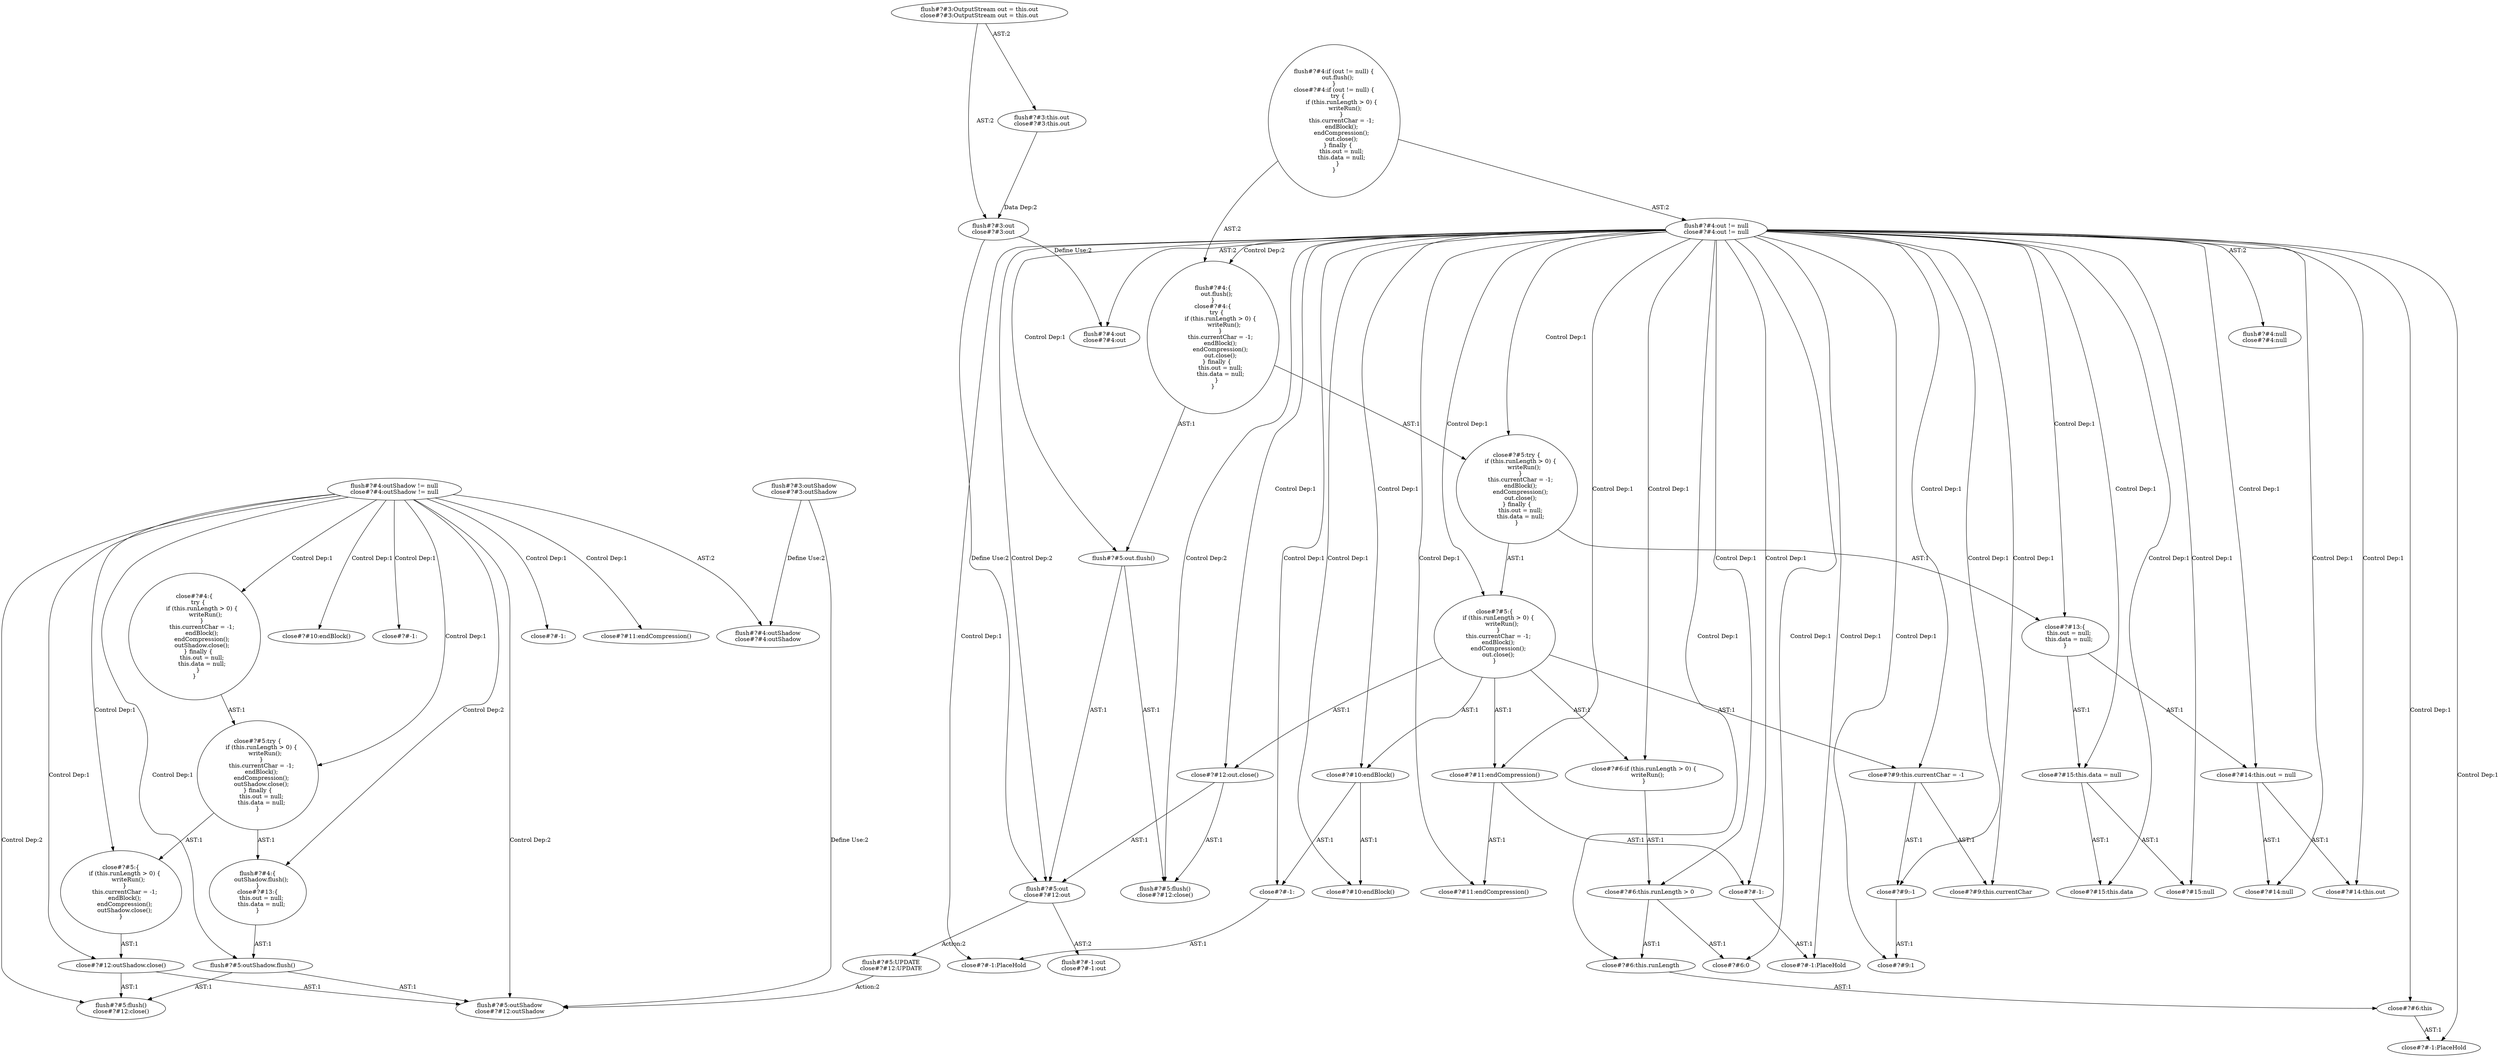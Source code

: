 digraph "Pattern" {
0 [label="flush#?#5:UPDATE
close#?#12:UPDATE" shape=ellipse]
1 [label="flush#?#5:out
close#?#12:out" shape=ellipse]
2 [label="flush#?#4:out != null
close#?#4:out != null" shape=ellipse]
3 [label="flush#?#4:if (out != null) \{
    out.flush();
\}
close#?#4:if (out != null) \{
    try \{
        if (this.runLength > 0) \{
            writeRun();
        \}
        this.currentChar = -1;
        endBlock();
        endCompression();
        out.close();
    \} finally \{
        this.out = null;
        this.data = null;
    \}
\}" shape=ellipse]
4 [label="flush#?#4:out
close#?#4:out" shape=ellipse]
5 [label="flush#?#4:null
close#?#4:null" shape=ellipse]
6 [label="flush#?#4:\{
    out.flush();
\}
close#?#4:\{
    try \{
        if (this.runLength > 0) \{
            writeRun();
        \}
        this.currentChar = -1;
        endBlock();
        endCompression();
        out.close();
    \} finally \{
        this.out = null;
        this.data = null;
    \}
\}" shape=ellipse]
7 [label="flush#?#5:out.flush()" shape=ellipse]
8 [label="flush#?#5:flush()
close#?#12:close()" shape=ellipse]
9 [label="flush#?#3:out
close#?#3:out" shape=ellipse]
10 [label="flush#?#3:OutputStream out = this.out
close#?#3:OutputStream out = this.out" shape=ellipse]
11 [label="flush#?#3:this.out
close#?#3:this.out" shape=ellipse]
12 [label="flush#?#-1:out
close#?#-1:out" shape=ellipse]
13 [label="flush#?#5:outShadow
close#?#12:outShadow" shape=ellipse]
14 [label="flush#?#4:outShadow != null
close#?#4:outShadow != null" shape=ellipse]
15 [label="flush#?#4:\{
    outShadow.flush();
\}
close#?#13:\{
    this.out = null;
    this.data = null;
\}" shape=ellipse]
16 [label="flush#?#5:outShadow.flush()" shape=ellipse]
17 [label="flush#?#5:flush()
close#?#12:close()" shape=ellipse]
18 [label="flush#?#3:outShadow
close#?#3:outShadow" shape=ellipse]
19 [label="flush#?#4:outShadow
close#?#4:outShadow" shape=ellipse]
20 [label="close#?#12:out.close()" shape=ellipse]
21 [label="close#?#4:\{
    try \{
        if (this.runLength > 0) \{
            writeRun();
        \}
        this.currentChar = -1;
        endBlock();
        endCompression();
        outShadow.close();
    \} finally \{
        this.out = null;
        this.data = null;
    \}
\}" shape=ellipse]
22 [label="close#?#10:endBlock()" shape=ellipse]
23 [label="close#?#5:try \{
    if (this.runLength > 0) \{
        writeRun();
    \}
    this.currentChar = -1;
    endBlock();
    endCompression();
    outShadow.close();
\} finally \{
    this.out = null;
    this.data = null;
\}" shape=ellipse]
24 [label="close#?#11:endCompression()" shape=ellipse]
25 [label="close#?#5:\{
    if (this.runLength > 0) \{
        writeRun();
    \}
    this.currentChar = -1;
    endBlock();
    endCompression();
    out.close();
\}" shape=ellipse]
26 [label="close#?#-1:" shape=ellipse]
27 [label="close#?#11:endCompression()" shape=ellipse]
28 [label="close#?#-1:" shape=ellipse]
29 [label="close#?#5:\{
    if (this.runLength > 0) \{
        writeRun();
    \}
    this.currentChar = -1;
    endBlock();
    endCompression();
    outShadow.close();
\}" shape=ellipse]
30 [label="close#?#9:-1" shape=ellipse]
31 [label="close#?#-1:" shape=ellipse]
32 [label="close#?#6:this" shape=ellipse]
33 [label="close#?#6:if (this.runLength > 0) \{
    writeRun();
\}" shape=ellipse]
34 [label="close#?#6:this.runLength" shape=ellipse]
35 [label="close#?#9:this.currentChar = -1" shape=ellipse]
36 [label="close#?#14:this.out = null" shape=ellipse]
37 [label="close#?#-1:" shape=ellipse]
38 [label="close#?#13:\{
    this.out = null;
    this.data = null;
\}" shape=ellipse]
39 [label="close#?#5:try \{
    if (this.runLength > 0) \{
        writeRun();
    \}
    this.currentChar = -1;
    endBlock();
    endCompression();
    out.close();
\} finally \{
    this.out = null;
    this.data = null;
\}" shape=ellipse]
40 [label="close#?#-1:PlaceHold" shape=ellipse]
41 [label="close#?#15:this.data" shape=ellipse]
42 [label="close#?#14:this.out" shape=ellipse]
43 [label="close#?#11:endCompression()" shape=ellipse]
44 [label="close#?#6:this.runLength > 0" shape=ellipse]
45 [label="close#?#15:null" shape=ellipse]
46 [label="close#?#-1:PlaceHold" shape=ellipse]
47 [label="close#?#10:endBlock()" shape=ellipse]
48 [label="close#?#6:0" shape=ellipse]
49 [label="close#?#15:this.data = null" shape=ellipse]
50 [label="close#?#10:endBlock()" shape=ellipse]
51 [label="close#?#12:outShadow.close()" shape=ellipse]
52 [label="close#?#9:1" shape=ellipse]
53 [label="close#?#9:this.currentChar" shape=ellipse]
54 [label="close#?#-1:PlaceHold" shape=ellipse]
55 [label="close#?#14:null" shape=ellipse]
0 -> 13 [label="Action:2"];
1 -> 0 [label="Action:2"];
1 -> 12 [label="AST:2"];
2 -> 1 [label="Control Dep:2"];
2 -> 4 [label="AST:2"];
2 -> 5 [label="AST:2"];
2 -> 6 [label="Control Dep:2"];
2 -> 7 [label="Control Dep:1"];
2 -> 8 [label="Control Dep:2"];
2 -> 20 [label="Control Dep:1"];
2 -> 24 [label="Control Dep:1"];
2 -> 25 [label="Control Dep:1"];
2 -> 26 [label="Control Dep:1"];
2 -> 27 [label="Control Dep:1"];
2 -> 30 [label="Control Dep:1"];
2 -> 31 [label="Control Dep:1"];
2 -> 32 [label="Control Dep:1"];
2 -> 33 [label="Control Dep:1"];
2 -> 34 [label="Control Dep:1"];
2 -> 35 [label="Control Dep:1"];
2 -> 36 [label="Control Dep:1"];
2 -> 38 [label="Control Dep:1"];
2 -> 39 [label="Control Dep:1"];
2 -> 40 [label="Control Dep:1"];
2 -> 41 [label="Control Dep:1"];
2 -> 42 [label="Control Dep:1"];
2 -> 44 [label="Control Dep:1"];
2 -> 45 [label="Control Dep:1"];
2 -> 46 [label="Control Dep:1"];
2 -> 47 [label="Control Dep:1"];
2 -> 48 [label="Control Dep:1"];
2 -> 49 [label="Control Dep:1"];
2 -> 50 [label="Control Dep:1"];
2 -> 52 [label="Control Dep:1"];
2 -> 53 [label="Control Dep:1"];
2 -> 54 [label="Control Dep:1"];
2 -> 55 [label="Control Dep:1"];
3 -> 2 [label="AST:2"];
3 -> 6 [label="AST:2"];
6 -> 7 [label="AST:1"];
6 -> 39 [label="AST:1"];
7 -> 1 [label="AST:1"];
7 -> 8 [label="AST:1"];
9 -> 1 [label="Define Use:2"];
9 -> 4 [label="Define Use:2"];
10 -> 9 [label="AST:2"];
10 -> 11 [label="AST:2"];
11 -> 9 [label="Data Dep:2"];
14 -> 13 [label="Control Dep:2"];
14 -> 19 [label="AST:2"];
14 -> 15 [label="Control Dep:2"];
14 -> 16 [label="Control Dep:1"];
14 -> 17 [label="Control Dep:2"];
14 -> 21 [label="Control Dep:1"];
14 -> 22 [label="Control Dep:1"];
14 -> 23 [label="Control Dep:1"];
14 -> 28 [label="Control Dep:1"];
14 -> 29 [label="Control Dep:1"];
14 -> 37 [label="Control Dep:1"];
14 -> 43 [label="Control Dep:1"];
14 -> 51 [label="Control Dep:1"];
15 -> 16 [label="AST:1"];
16 -> 13 [label="AST:1"];
16 -> 17 [label="AST:1"];
18 -> 13 [label="Define Use:2"];
18 -> 19 [label="Define Use:2"];
20 -> 1 [label="AST:1"];
20 -> 8 [label="AST:1"];
21 -> 23 [label="AST:1"];
23 -> 29 [label="AST:1"];
23 -> 15 [label="AST:1"];
25 -> 20 [label="AST:1"];
25 -> 33 [label="AST:1"];
25 -> 35 [label="AST:1"];
25 -> 50 [label="AST:1"];
25 -> 27 [label="AST:1"];
26 -> 40 [label="AST:1"];
27 -> 24 [label="AST:1"];
27 -> 31 [label="AST:1"];
29 -> 51 [label="AST:1"];
30 -> 52 [label="AST:1"];
31 -> 46 [label="AST:1"];
32 -> 54 [label="AST:1"];
33 -> 44 [label="AST:1"];
34 -> 32 [label="AST:1"];
35 -> 30 [label="AST:1"];
35 -> 53 [label="AST:1"];
36 -> 42 [label="AST:1"];
36 -> 55 [label="AST:1"];
38 -> 36 [label="AST:1"];
38 -> 49 [label="AST:1"];
39 -> 25 [label="AST:1"];
39 -> 38 [label="AST:1"];
44 -> 34 [label="AST:1"];
44 -> 48 [label="AST:1"];
49 -> 41 [label="AST:1"];
49 -> 45 [label="AST:1"];
50 -> 26 [label="AST:1"];
50 -> 47 [label="AST:1"];
51 -> 13 [label="AST:1"];
51 -> 17 [label="AST:1"];
}